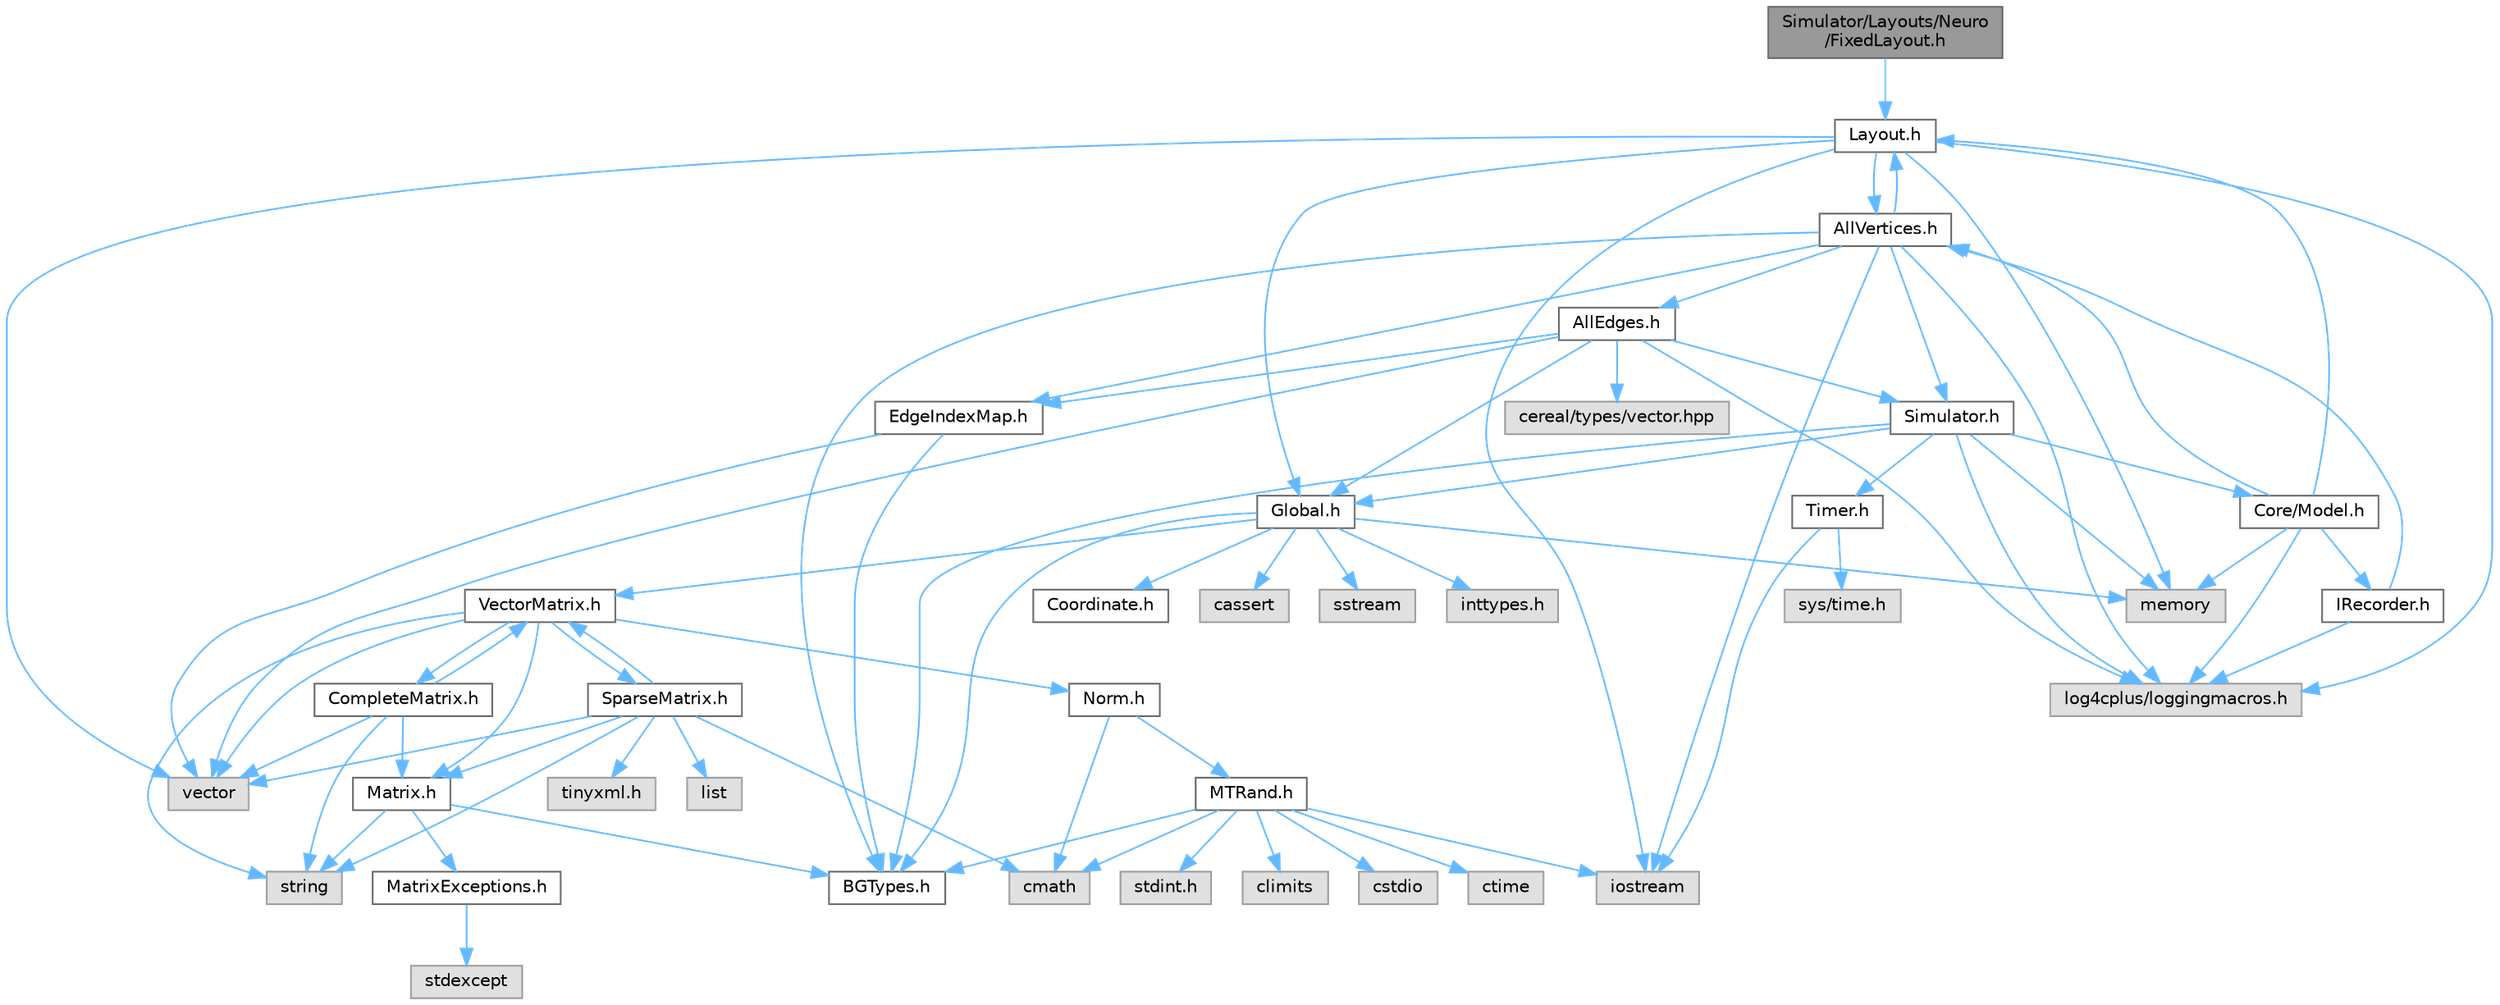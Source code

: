 digraph "Simulator/Layouts/Neuro/FixedLayout.h"
{
 // LATEX_PDF_SIZE
  bgcolor="transparent";
  edge [fontname=Helvetica,fontsize=10,labelfontname=Helvetica,labelfontsize=10];
  node [fontname=Helvetica,fontsize=10,shape=box,height=0.2,width=0.4];
  Node1 [id="Node000001",label="Simulator/Layouts/Neuro\l/FixedLayout.h",height=0.2,width=0.4,color="gray40", fillcolor="grey60", style="filled", fontcolor="black",tooltip="The Layout class defines the layout of vertices in neural networks."];
  Node1 -> Node2 [id="edge1_Node000001_Node000002",color="steelblue1",style="solid",tooltip=" "];
  Node2 [id="Node000002",label="Layout.h",height=0.2,width=0.4,color="grey40", fillcolor="white", style="filled",URL="$_layout_8h.html",tooltip="The Layout class defines the layout of neurons in neural networks."];
  Node2 -> Node3 [id="edge2_Node000002_Node000003",color="steelblue1",style="solid",tooltip=" "];
  Node3 [id="Node000003",label="AllVertices.h",height=0.2,width=0.4,color="grey40", fillcolor="white", style="filled",URL="$_all_vertices_8h.html",tooltip="A container of the base class of all vertex data."];
  Node3 -> Node4 [id="edge3_Node000003_Node000004",color="steelblue1",style="solid",tooltip=" "];
  Node4 [id="Node000004",label="AllEdges.h",height=0.2,width=0.4,color="grey40", fillcolor="white", style="filled",URL="$_all_edges_8h.html",tooltip="An interface and top level implementation for edge classes."];
  Node4 -> Node5 [id="edge4_Node000004_Node000005",color="steelblue1",style="solid",tooltip=" "];
  Node5 [id="Node000005",label="EdgeIndexMap.h",height=0.2,width=0.4,color="grey40", fillcolor="white", style="filled",URL="$_edge_index_map_8h.html",tooltip="A structure maintains outgoing and edges list (forward map)."];
  Node5 -> Node6 [id="edge5_Node000005_Node000006",color="steelblue1",style="solid",tooltip=" "];
  Node6 [id="Node000006",label="BGTypes.h",height=0.2,width=0.4,color="grey40", fillcolor="white", style="filled",URL="$_b_g_types_8h.html",tooltip="Used to define uniform data type sizes based for all operating systems. Also used to test the speed o..."];
  Node5 -> Node7 [id="edge6_Node000005_Node000007",color="steelblue1",style="solid",tooltip=" "];
  Node7 [id="Node000007",label="vector",height=0.2,width=0.4,color="grey60", fillcolor="#E0E0E0", style="filled",tooltip=" "];
  Node4 -> Node8 [id="edge7_Node000004_Node000008",color="steelblue1",style="solid",tooltip=" "];
  Node8 [id="Node000008",label="Global.h",height=0.2,width=0.4,color="grey40", fillcolor="white", style="filled",URL="$_global_8h.html",tooltip="Globally available functions/variables and default parameter values."];
  Node8 -> Node9 [id="edge8_Node000008_Node000009",color="steelblue1",style="solid",tooltip=" "];
  Node9 [id="Node000009",label="cassert",height=0.2,width=0.4,color="grey60", fillcolor="#E0E0E0", style="filled",tooltip=" "];
  Node8 -> Node10 [id="edge9_Node000008_Node000010",color="steelblue1",style="solid",tooltip=" "];
  Node10 [id="Node000010",label="memory",height=0.2,width=0.4,color="grey60", fillcolor="#E0E0E0", style="filled",tooltip=" "];
  Node8 -> Node11 [id="edge10_Node000008_Node000011",color="steelblue1",style="solid",tooltip=" "];
  Node11 [id="Node000011",label="sstream",height=0.2,width=0.4,color="grey60", fillcolor="#E0E0E0", style="filled",tooltip=" "];
  Node8 -> Node12 [id="edge11_Node000008_Node000012",color="steelblue1",style="solid",tooltip=" "];
  Node12 [id="Node000012",label="inttypes.h",height=0.2,width=0.4,color="grey60", fillcolor="#E0E0E0", style="filled",tooltip=" "];
  Node8 -> Node6 [id="edge12_Node000008_Node000006",color="steelblue1",style="solid",tooltip=" "];
  Node8 -> Node13 [id="edge13_Node000008_Node000013",color="steelblue1",style="solid",tooltip=" "];
  Node13 [id="Node000013",label="Coordinate.h",height=0.2,width=0.4,color="grey40", fillcolor="white", style="filled",URL="$_coordinate_8h.html",tooltip="A container for 2-dimensional coordinates."];
  Node8 -> Node14 [id="edge14_Node000008_Node000014",color="steelblue1",style="solid",tooltip=" "];
  Node14 [id="Node000014",label="VectorMatrix.h",height=0.2,width=0.4,color="grey40", fillcolor="white", style="filled",URL="$_vector_matrix_8h.html",tooltip="An efficient implementation of a dynamically-allocated 1D array."];
  Node14 -> Node15 [id="edge15_Node000014_Node000015",color="steelblue1",style="solid",tooltip=" "];
  Node15 [id="Node000015",label="CompleteMatrix.h",height=0.2,width=0.4,color="grey40", fillcolor="white", style="filled",URL="$_complete_matrix_8h.html",tooltip="An efficient implementation of a dynamically-allocated 2D array."];
  Node15 -> Node16 [id="edge16_Node000015_Node000016",color="steelblue1",style="solid",tooltip=" "];
  Node16 [id="Node000016",label="Matrix.h",height=0.2,width=0.4,color="grey40", fillcolor="white", style="filled",URL="$_matrix_8h.html",tooltip="Abstract base class for Matrices."];
  Node16 -> Node6 [id="edge17_Node000016_Node000006",color="steelblue1",style="solid",tooltip=" "];
  Node16 -> Node17 [id="edge18_Node000016_Node000017",color="steelblue1",style="solid",tooltip=" "];
  Node17 [id="Node000017",label="MatrixExceptions.h",height=0.2,width=0.4,color="grey40", fillcolor="white", style="filled",URL="$_matrix_exceptions_8h.html",tooltip="Exception class hierarchy for Matrix classes."];
  Node17 -> Node18 [id="edge19_Node000017_Node000018",color="steelblue1",style="solid",tooltip=" "];
  Node18 [id="Node000018",label="stdexcept",height=0.2,width=0.4,color="grey60", fillcolor="#E0E0E0", style="filled",tooltip=" "];
  Node16 -> Node19 [id="edge20_Node000016_Node000019",color="steelblue1",style="solid",tooltip=" "];
  Node19 [id="Node000019",label="string",height=0.2,width=0.4,color="grey60", fillcolor="#E0E0E0", style="filled",tooltip=" "];
  Node15 -> Node14 [id="edge21_Node000015_Node000014",color="steelblue1",style="solid",tooltip=" "];
  Node15 -> Node19 [id="edge22_Node000015_Node000019",color="steelblue1",style="solid",tooltip=" "];
  Node15 -> Node7 [id="edge23_Node000015_Node000007",color="steelblue1",style="solid",tooltip=" "];
  Node14 -> Node16 [id="edge24_Node000014_Node000016",color="steelblue1",style="solid",tooltip=" "];
  Node14 -> Node20 [id="edge25_Node000014_Node000020",color="steelblue1",style="solid",tooltip=" "];
  Node20 [id="Node000020",label="Norm.h",height=0.2,width=0.4,color="grey40", fillcolor="white", style="filled",URL="$_norm_8h.html",tooltip="Normally distributed random numbers."];
  Node20 -> Node21 [id="edge26_Node000020_Node000021",color="steelblue1",style="solid",tooltip=" "];
  Node21 [id="Node000021",label="MTRand.h",height=0.2,width=0.4,color="grey40", fillcolor="white", style="filled",URL="$_m_t_rand_8h.html",tooltip="Mersenne Twister logic from Nvidia."];
  Node21 -> Node6 [id="edge27_Node000021_Node000006",color="steelblue1",style="solid",tooltip=" "];
  Node21 -> Node22 [id="edge28_Node000021_Node000022",color="steelblue1",style="solid",tooltip=" "];
  Node22 [id="Node000022",label="climits",height=0.2,width=0.4,color="grey60", fillcolor="#E0E0E0", style="filled",tooltip=" "];
  Node21 -> Node23 [id="edge29_Node000021_Node000023",color="steelblue1",style="solid",tooltip=" "];
  Node23 [id="Node000023",label="cmath",height=0.2,width=0.4,color="grey60", fillcolor="#E0E0E0", style="filled",tooltip=" "];
  Node21 -> Node24 [id="edge30_Node000021_Node000024",color="steelblue1",style="solid",tooltip=" "];
  Node24 [id="Node000024",label="cstdio",height=0.2,width=0.4,color="grey60", fillcolor="#E0E0E0", style="filled",tooltip=" "];
  Node21 -> Node25 [id="edge31_Node000021_Node000025",color="steelblue1",style="solid",tooltip=" "];
  Node25 [id="Node000025",label="ctime",height=0.2,width=0.4,color="grey60", fillcolor="#E0E0E0", style="filled",tooltip=" "];
  Node21 -> Node26 [id="edge32_Node000021_Node000026",color="steelblue1",style="solid",tooltip=" "];
  Node26 [id="Node000026",label="iostream",height=0.2,width=0.4,color="grey60", fillcolor="#E0E0E0", style="filled",tooltip=" "];
  Node21 -> Node27 [id="edge33_Node000021_Node000027",color="steelblue1",style="solid",tooltip=" "];
  Node27 [id="Node000027",label="stdint.h",height=0.2,width=0.4,color="grey60", fillcolor="#E0E0E0", style="filled",tooltip=" "];
  Node20 -> Node23 [id="edge34_Node000020_Node000023",color="steelblue1",style="solid",tooltip=" "];
  Node14 -> Node28 [id="edge35_Node000014_Node000028",color="steelblue1",style="solid",tooltip=" "];
  Node28 [id="Node000028",label="SparseMatrix.h",height=0.2,width=0.4,color="grey40", fillcolor="white", style="filled",URL="$_sparse_matrix_8h.html",tooltip="An efficient implementation of a dynamically-allocated 2D sparse array."];
  Node28 -> Node16 [id="edge36_Node000028_Node000016",color="steelblue1",style="solid",tooltip=" "];
  Node28 -> Node14 [id="edge37_Node000028_Node000014",color="steelblue1",style="solid",tooltip=" "];
  Node28 -> Node29 [id="edge38_Node000028_Node000029",color="steelblue1",style="solid",tooltip=" "];
  Node29 [id="Node000029",label="tinyxml.h",height=0.2,width=0.4,color="grey60", fillcolor="#E0E0E0", style="filled",tooltip=" "];
  Node28 -> Node23 [id="edge39_Node000028_Node000023",color="steelblue1",style="solid",tooltip=" "];
  Node28 -> Node30 [id="edge40_Node000028_Node000030",color="steelblue1",style="solid",tooltip=" "];
  Node30 [id="Node000030",label="list",height=0.2,width=0.4,color="grey60", fillcolor="#E0E0E0", style="filled",tooltip=" "];
  Node28 -> Node19 [id="edge41_Node000028_Node000019",color="steelblue1",style="solid",tooltip=" "];
  Node28 -> Node7 [id="edge42_Node000028_Node000007",color="steelblue1",style="solid",tooltip=" "];
  Node14 -> Node19 [id="edge43_Node000014_Node000019",color="steelblue1",style="solid",tooltip=" "];
  Node14 -> Node7 [id="edge44_Node000014_Node000007",color="steelblue1",style="solid",tooltip=" "];
  Node4 -> Node31 [id="edge45_Node000004_Node000031",color="steelblue1",style="solid",tooltip=" "];
  Node31 [id="Node000031",label="Simulator.h",height=0.2,width=0.4,color="grey40", fillcolor="white", style="filled",URL="$_simulator_8h.html",tooltip="Platform independent base class for the Brain Grid simulator. Simulator is a singleton class (a class..."];
  Node31 -> Node6 [id="edge46_Node000031_Node000006",color="steelblue1",style="solid",tooltip=" "];
  Node31 -> Node32 [id="edge47_Node000031_Node000032",color="steelblue1",style="solid",tooltip=" "];
  Node32 [id="Node000032",label="Core/Model.h",height=0.2,width=0.4,color="grey40", fillcolor="white", style="filled",URL="$_model_8h.html",tooltip="Implementation of Model for graph-based networks."];
  Node32 -> Node3 [id="edge48_Node000032_Node000003",color="steelblue1",style="solid",tooltip=" "];
  Node32 -> Node33 [id="edge49_Node000032_Node000033",color="steelblue1",style="solid",tooltip=" "];
  Node33 [id="Node000033",label="IRecorder.h",height=0.2,width=0.4,color="grey40", fillcolor="white", style="filled",URL="$_i_recorder_8h.html",tooltip="An interface for recording spikes history."];
  Node33 -> Node3 [id="edge50_Node000033_Node000003",color="steelblue1",style="solid",tooltip=" "];
  Node33 -> Node34 [id="edge51_Node000033_Node000034",color="steelblue1",style="solid",tooltip=" "];
  Node34 [id="Node000034",label="log4cplus/loggingmacros.h",height=0.2,width=0.4,color="grey60", fillcolor="#E0E0E0", style="filled",tooltip=" "];
  Node32 -> Node2 [id="edge52_Node000032_Node000002",color="steelblue1",style="solid",tooltip=" "];
  Node32 -> Node34 [id="edge53_Node000032_Node000034",color="steelblue1",style="solid",tooltip=" "];
  Node32 -> Node10 [id="edge54_Node000032_Node000010",color="steelblue1",style="solid",tooltip=" "];
  Node31 -> Node8 [id="edge55_Node000031_Node000008",color="steelblue1",style="solid",tooltip=" "];
  Node31 -> Node34 [id="edge56_Node000031_Node000034",color="steelblue1",style="solid",tooltip=" "];
  Node31 -> Node10 [id="edge57_Node000031_Node000010",color="steelblue1",style="solid",tooltip=" "];
  Node31 -> Node35 [id="edge58_Node000031_Node000035",color="steelblue1",style="solid",tooltip=" "];
  Node35 [id="Node000035",label="Timer.h",height=0.2,width=0.4,color="grey40", fillcolor="white", style="filled",URL="$_timer_8h.html",tooltip="Timer class, from CSS432."];
  Node35 -> Node26 [id="edge59_Node000035_Node000026",color="steelblue1",style="solid",tooltip=" "];
  Node35 -> Node36 [id="edge60_Node000035_Node000036",color="steelblue1",style="solid",tooltip=" "];
  Node36 [id="Node000036",label="sys/time.h",height=0.2,width=0.4,color="grey60", fillcolor="#E0E0E0", style="filled",tooltip=" "];
  Node4 -> Node37 [id="edge61_Node000004_Node000037",color="steelblue1",style="solid",tooltip=" "];
  Node37 [id="Node000037",label="cereal/types/vector.hpp",height=0.2,width=0.4,color="grey60", fillcolor="#E0E0E0", style="filled",tooltip=" "];
  Node4 -> Node34 [id="edge62_Node000004_Node000034",color="steelblue1",style="solid",tooltip=" "];
  Node4 -> Node7 [id="edge63_Node000004_Node000007",color="steelblue1",style="solid",tooltip=" "];
  Node3 -> Node6 [id="edge64_Node000003_Node000006",color="steelblue1",style="solid",tooltip=" "];
  Node3 -> Node5 [id="edge65_Node000003_Node000005",color="steelblue1",style="solid",tooltip=" "];
  Node3 -> Node2 [id="edge66_Node000003_Node000002",color="steelblue1",style="solid",tooltip=" "];
  Node3 -> Node31 [id="edge67_Node000003_Node000031",color="steelblue1",style="solid",tooltip=" "];
  Node3 -> Node26 [id="edge68_Node000003_Node000026",color="steelblue1",style="solid",tooltip=" "];
  Node3 -> Node34 [id="edge69_Node000003_Node000034",color="steelblue1",style="solid",tooltip=" "];
  Node2 -> Node8 [id="edge70_Node000002_Node000008",color="steelblue1",style="solid",tooltip=" "];
  Node2 -> Node26 [id="edge71_Node000002_Node000026",color="steelblue1",style="solid",tooltip=" "];
  Node2 -> Node34 [id="edge72_Node000002_Node000034",color="steelblue1",style="solid",tooltip=" "];
  Node2 -> Node10 [id="edge73_Node000002_Node000010",color="steelblue1",style="solid",tooltip=" "];
  Node2 -> Node7 [id="edge74_Node000002_Node000007",color="steelblue1",style="solid",tooltip=" "];
}
